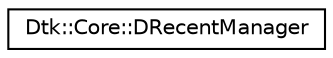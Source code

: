 digraph "类继承关系图"
{
  edge [fontname="Helvetica",fontsize="10",labelfontname="Helvetica",labelfontsize="10"];
  node [fontname="Helvetica",fontsize="10",shape=record];
  rankdir="LR";
  Node0 [label="Dtk::Core::DRecentManager",height=0.2,width=0.4,color="black", fillcolor="white", style="filled",URL="$class_dtk_1_1_core_1_1_d_recent_manager.html",tooltip="DRecentManager 是用来管理最近文件列表的类，提供了添加与删除文件项。遵循 freedesktop 标准，在本地 shar..."];
}
